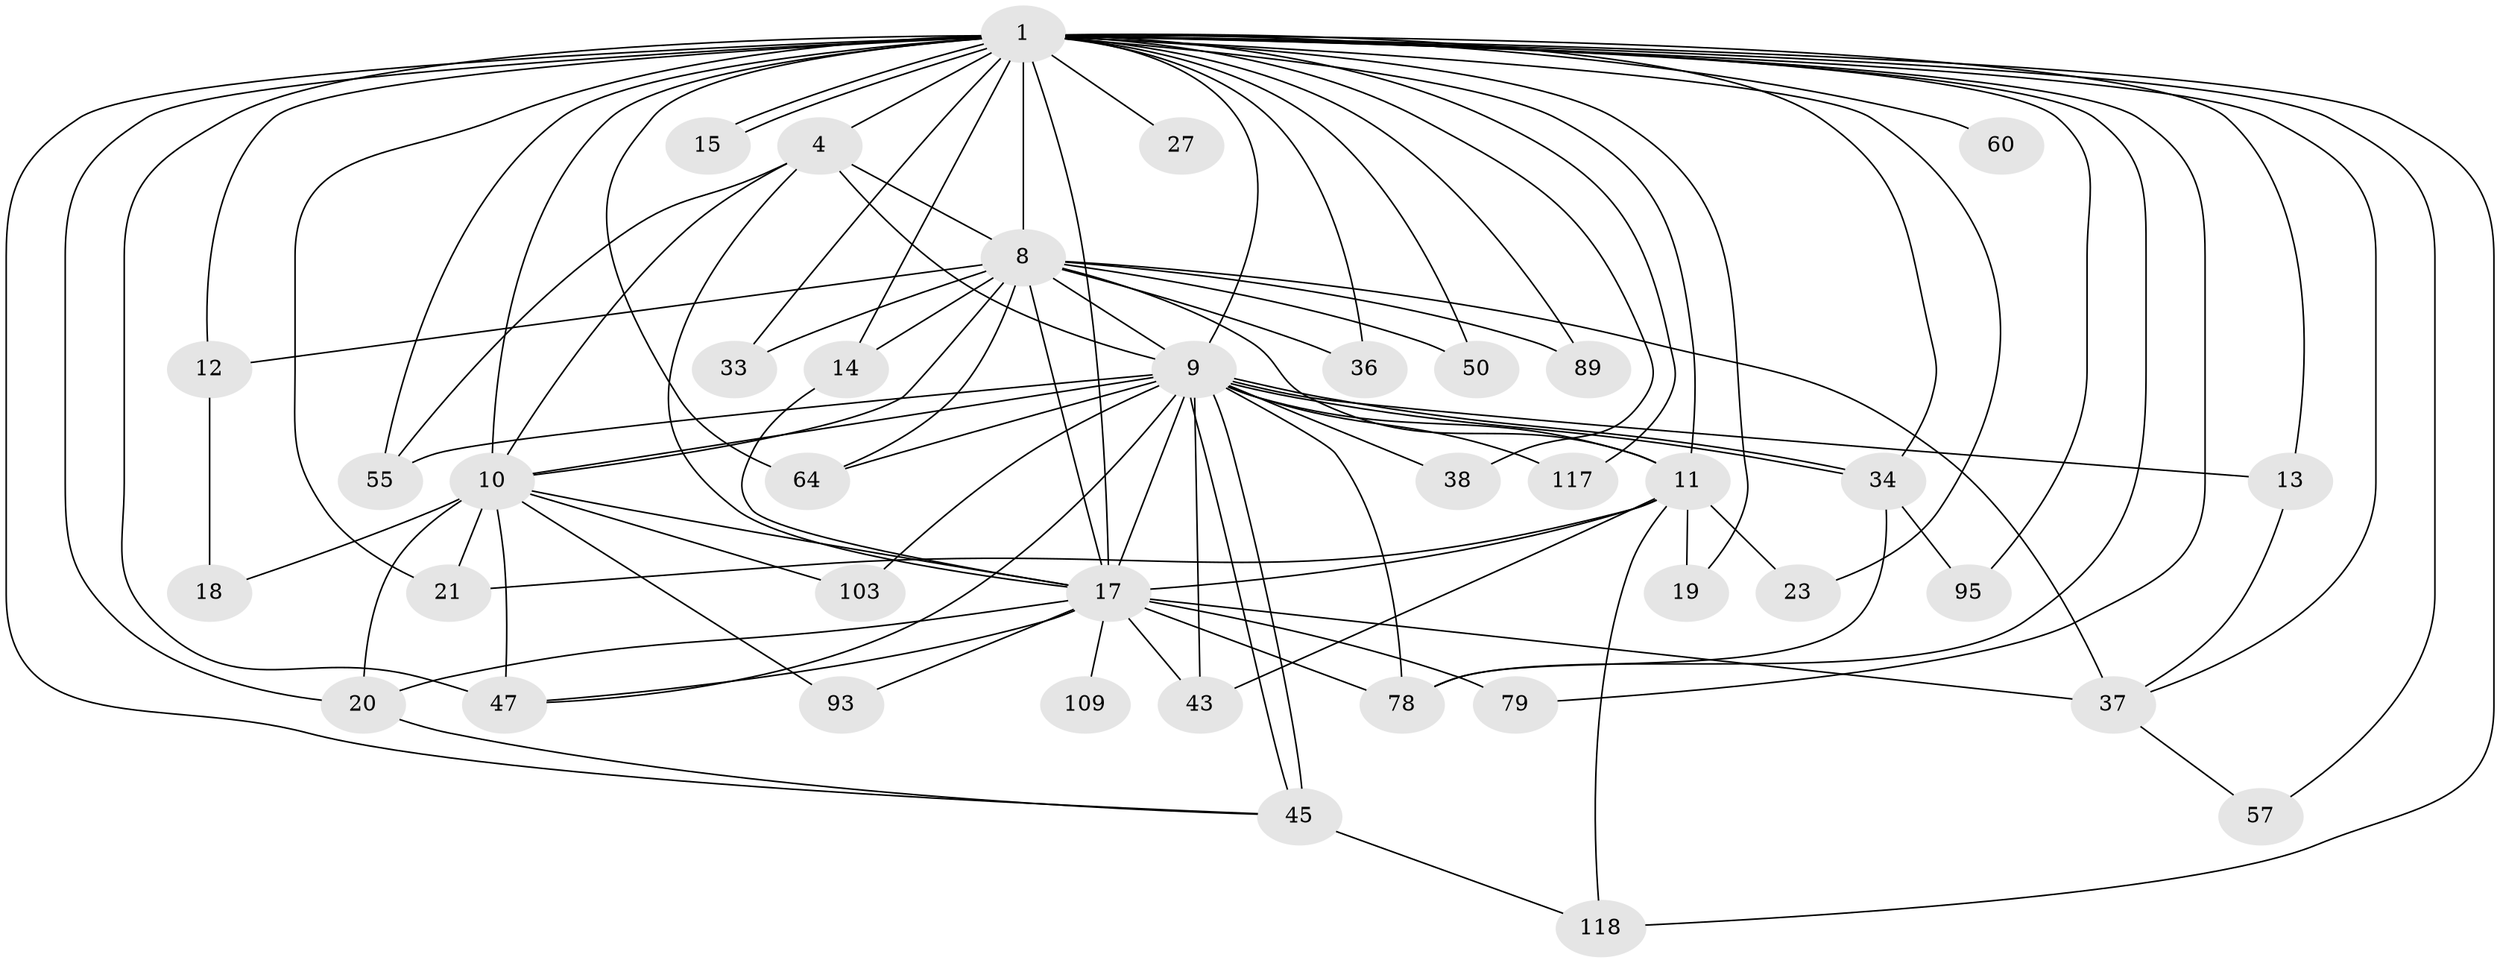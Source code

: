 // original degree distribution, {19: 0.015267175572519083, 20: 0.007633587786259542, 16: 0.007633587786259542, 12: 0.007633587786259542, 28: 0.007633587786259542, 26: 0.007633587786259542, 23: 0.007633587786259542, 32: 0.007633587786259542, 18: 0.007633587786259542, 9: 0.007633587786259542, 5: 0.03816793893129771, 3: 0.21374045801526717, 4: 0.1297709923664122, 10: 0.007633587786259542, 2: 0.48091603053435117, 7: 0.007633587786259542, 6: 0.030534351145038167, 8: 0.007633587786259542}
// Generated by graph-tools (version 1.1) at 2025/17/03/04/25 18:17:50]
// undirected, 39 vertices, 96 edges
graph export_dot {
graph [start="1"]
  node [color=gray90,style=filled];
  1 [super="+110+35+74+6+51+2"];
  4;
  8 [super="+31+49+101+26"];
  9 [super="+90"];
  10 [super="+62"];
  11;
  12 [super="+59"];
  13;
  14;
  15 [super="+100"];
  17 [super="+96+30+25+40"];
  18;
  19;
  20 [super="+97+24"];
  21 [super="+108"];
  23;
  27;
  33;
  34 [super="+116+42"];
  36;
  37 [super="+54"];
  38;
  43 [super="+130"];
  45 [super="+68"];
  47 [super="+66+123+80"];
  50 [super="+70"];
  55 [super="+122"];
  57;
  60;
  64 [super="+81+106"];
  78 [super="+84"];
  79 [super="+131"];
  89;
  93;
  95;
  103;
  109;
  117;
  118 [super="+125"];
  1 -- 4 [weight=7];
  1 -- 8 [weight=18];
  1 -- 9 [weight=11];
  1 -- 10 [weight=8];
  1 -- 11;
  1 -- 15 [weight=3];
  1 -- 15;
  1 -- 38;
  1 -- 47 [weight=3];
  1 -- 64 [weight=4];
  1 -- 79 [weight=2];
  1 -- 17 [weight=8];
  1 -- 19 [weight=2];
  1 -- 21;
  1 -- 23;
  1 -- 27 [weight=2];
  1 -- 117;
  1 -- 118;
  1 -- 55;
  1 -- 60 [weight=2];
  1 -- 12 [weight=2];
  1 -- 13;
  1 -- 14;
  1 -- 78;
  1 -- 20 [weight=2];
  1 -- 89;
  1 -- 95;
  1 -- 33;
  1 -- 34;
  1 -- 36;
  1 -- 37;
  1 -- 45;
  1 -- 50 [weight=2];
  1 -- 57;
  4 -- 8;
  4 -- 9;
  4 -- 10;
  4 -- 55;
  4 -- 17;
  8 -- 9 [weight=2];
  8 -- 10;
  8 -- 12;
  8 -- 14;
  8 -- 33;
  8 -- 50;
  8 -- 89;
  8 -- 37 [weight=2];
  8 -- 36;
  8 -- 11;
  8 -- 17 [weight=3];
  8 -- 64;
  9 -- 10 [weight=2];
  9 -- 11;
  9 -- 13;
  9 -- 34;
  9 -- 34;
  9 -- 38;
  9 -- 43;
  9 -- 45;
  9 -- 45;
  9 -- 47;
  9 -- 55;
  9 -- 103;
  9 -- 117;
  9 -- 78;
  9 -- 64;
  9 -- 17 [weight=2];
  10 -- 18;
  10 -- 20;
  10 -- 93;
  10 -- 103;
  10 -- 47;
  10 -- 21;
  10 -- 17;
  11 -- 17;
  11 -- 19;
  11 -- 21;
  11 -- 23;
  11 -- 43;
  11 -- 118;
  12 -- 18 [weight=2];
  13 -- 37;
  14 -- 17;
  17 -- 37 [weight=2];
  17 -- 109 [weight=2];
  17 -- 20;
  17 -- 43;
  17 -- 78;
  17 -- 47;
  17 -- 79;
  17 -- 93;
  20 -- 45;
  34 -- 78;
  34 -- 95;
  37 -- 57;
  45 -- 118;
}
